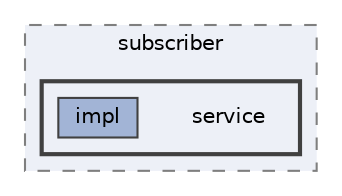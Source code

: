 digraph "repository/brm-subscriber/src/main/java/com/sterlite/cal/brm/subscriber/service"
{
 // LATEX_PDF_SIZE
  bgcolor="transparent";
  edge [fontname=Helvetica,fontsize=10,labelfontname=Helvetica,labelfontsize=10];
  node [fontname=Helvetica,fontsize=10,shape=box,height=0.2,width=0.4];
  compound=true
  subgraph clusterdir_337b65853da60742edd2f04708539229 {
    graph [ bgcolor="#edf0f7", pencolor="grey50", label="subscriber", fontname=Helvetica,fontsize=10 style="filled,dashed", URL="dir_337b65853da60742edd2f04708539229.html",tooltip=""]
  subgraph clusterdir_d66dda605a2fae9993677f2842d1a76a {
    graph [ bgcolor="#edf0f7", pencolor="grey25", label="", fontname=Helvetica,fontsize=10 style="filled,bold", URL="dir_d66dda605a2fae9993677f2842d1a76a.html",tooltip=""]
    dir_d66dda605a2fae9993677f2842d1a76a [shape=plaintext, label="service"];
  dir_762469f6ce6e540e906279ba429317c0 [label="impl", fillcolor="#a2b4d6", color="grey25", style="filled", URL="dir_762469f6ce6e540e906279ba429317c0.html",tooltip=""];
  }
  }
}
